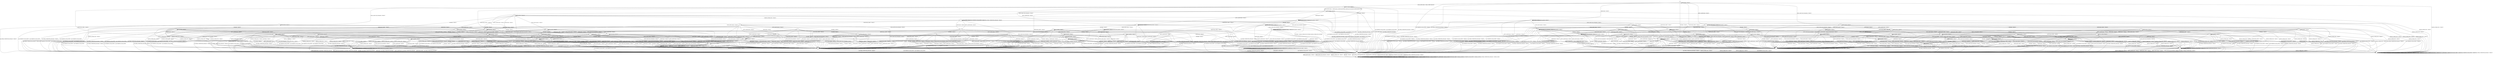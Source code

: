 digraph g {

	s0 [shape="circle" label="s0"];
	s1 [shape="circle" label="s1"];
	s2 [shape="circle" label="s2"];
	s3 [shape="circle" label="s3"];
	s4 [shape="circle" label="s4"];
	s5 [shape="circle" label="s5"];
	s6 [shape="circle" label="s6"];
	s7 [shape="circle" label="s7"];
	s8 [shape="circle" label="s8"];
	s9 [shape="circle" label="s9"];
	s10 [shape="circle" label="s10"];
	s11 [shape="circle" label="s11"];
	s12 [shape="circle" label="s12"];
	s13 [shape="circle" label="s13"];
	s14 [shape="circle" label="s14"];
	s15 [shape="circle" label="s15"];
	s16 [shape="circle" label="s16"];
	s17 [shape="circle" label="s17"];
	s18 [shape="circle" label="s18"];
	s19 [shape="circle" label="s19"];
	s20 [shape="circle" label="s20"];
	s21 [shape="circle" label="s21"];
	s22 [shape="circle" label="s22"];
	s23 [shape="circle" label="s23"];
	s24 [shape="circle" label="s24"];
	s25 [shape="circle" label="s25"];
	s26 [shape="circle" label="s26"];
	s27 [shape="circle" label="s27"];
	s28 [shape="circle" label="s28"];
	s29 [shape="circle" label="s29"];
	s30 [shape="circle" label="s30"];
	s31 [shape="circle" label="s31"];
	s32 [shape="circle" label="s32"];
	s33 [shape="circle" label="s33"];
	s34 [shape="circle" label="s34"];
	s35 [shape="circle" label="s35"];
	s36 [shape="circle" label="s36"];
	s37 [shape="circle" label="s37"];
	s38 [shape="circle" label="s38"];
	s39 [shape="circle" label="s39"];
	s40 [shape="circle" label="s40"];
	s41 [shape="circle" label="s41"];
	s42 [shape="circle" label="s42"];
	s43 [shape="circle" label="s43"];
	s44 [shape="circle" label="s44"];
	s45 [shape="circle" label="s45"];
	s46 [shape="circle" label="s46"];
	s47 [shape="circle" label="s47"];
	s48 [shape="circle" label="s48"];
	s49 [shape="circle" label="s49"];
	s50 [shape="circle" label="s50"];
	s51 [shape="circle" label="s51"];
	s52 [shape="circle" label="s52"];
	s53 [shape="circle" label="s53"];
	s54 [shape="circle" label="s54"];
	s55 [shape="circle" label="s55"];
	s56 [shape="circle" label="s56"];
	s57 [shape="circle" label="s57"];
	s58 [shape="circle" label="s58"];
	s59 [shape="circle" label="s59"];
	s60 [shape="circle" label="s60"];
	s61 [shape="circle" label="s61"];
	s62 [shape="circle" label="s62"];
	s63 [shape="circle" label="s63"];
	s64 [shape="circle" label="s64"];
	s65 [shape="circle" label="s65"];
	s66 [shape="circle" label="s66"];
	s67 [shape="circle" label="s67"];
	s68 [shape="circle" label="s68"];
	s69 [shape="circle" label="s69"];
	s70 [shape="circle" label="s70"];
	s71 [shape="circle" label="s71"];
	s72 [shape="circle" label="s72"];
	s73 [shape="circle" label="s73"];
	s74 [shape="circle" label="s74"];
	s0 -> s2 [label="ECDH_CLIENT_HELLO / HELLO_VERIFY_REQUEST"];
	s0 -> s23 [label="ECDH_CLIENT_KEY_EXCHANGE / TIMEOUT"];
	s0 -> s1 [label="CHANGE_CIPHER_SPEC / TIMEOUT"];
	s0 -> s14 [label="FINISHED / TIMEOUT"];
	s0 -> s0 [label="APPLICATION / TIMEOUT"];
	s0 -> s11 [label="CERTIFICATE / TIMEOUT"];
	s0 -> s17 [label="EMPTY_CERTIFICATE / TIMEOUT"];
	s0 -> s14 [label="CERTIFICATE_VERIFY / TIMEOUT"];
	s0 -> s5 [label="Alert(WARNING,CLOSE_NOTIFY) / TIMEOUT"];
	s0 -> s5 [label="Alert(FATAL,UNEXPECTED_MESSAGE) / TIMEOUT"];
	s1 -> s1 [label="ECDH_CLIENT_HELLO / TIMEOUT"];
	s1 -> s1 [label="ECDH_CLIENT_KEY_EXCHANGE / TIMEOUT"];
	s1 -> s1 [label="CHANGE_CIPHER_SPEC / TIMEOUT"];
	s1 -> s1 [label="FINISHED / TIMEOUT"];
	s1 -> s1 [label="APPLICATION / TIMEOUT"];
	s1 -> s1 [label="CERTIFICATE / TIMEOUT"];
	s1 -> s1 [label="EMPTY_CERTIFICATE / TIMEOUT"];
	s1 -> s1 [label="CERTIFICATE_VERIFY / TIMEOUT"];
	s1 -> s1 [label="Alert(WARNING,CLOSE_NOTIFY) / TIMEOUT"];
	s1 -> s1 [label="Alert(FATAL,UNEXPECTED_MESSAGE) / TIMEOUT"];
	s2 -> s3 [label="ECDH_CLIENT_HELLO / SERVER_HELLO,CERTIFICATE,ECDHE_SERVER_KEY_EXCHANGE,SERVER_HELLO_DONE"];
	s2 -> s18 [label="ECDH_CLIENT_KEY_EXCHANGE / TIMEOUT"];
	s2 -> s1 [label="CHANGE_CIPHER_SPEC / TIMEOUT"];
	s2 -> s4 [label="FINISHED / TIMEOUT"];
	s2 -> s2 [label="APPLICATION / TIMEOUT"];
	s2 -> s7 [label="CERTIFICATE / TIMEOUT"];
	s2 -> s15 [label="EMPTY_CERTIFICATE / TIMEOUT"];
	s2 -> s4 [label="CERTIFICATE_VERIFY / TIMEOUT"];
	s2 -> s5 [label="Alert(WARNING,CLOSE_NOTIFY) / Alert(WARNING,CLOSE_NOTIFY)"];
	s2 -> s5 [label="Alert(FATAL,UNEXPECTED_MESSAGE) / TIMEOUT"];
	s3 -> s5 [label="ECDH_CLIENT_HELLO / Alert(FATAL,UNEXPECTED_MESSAGE)"];
	s3 -> s19 [label="ECDH_CLIENT_KEY_EXCHANGE / TIMEOUT"];
	s3 -> s1 [label="CHANGE_CIPHER_SPEC / TIMEOUT"];
	s3 -> s4 [label="FINISHED / TIMEOUT"];
	s3 -> s3 [label="APPLICATION / TIMEOUT"];
	s3 -> s7 [label="CERTIFICATE / TIMEOUT"];
	s3 -> s15 [label="EMPTY_CERTIFICATE / TIMEOUT"];
	s3 -> s4 [label="CERTIFICATE_VERIFY / TIMEOUT"];
	s3 -> s5 [label="Alert(WARNING,CLOSE_NOTIFY) / Alert(WARNING,CLOSE_NOTIFY)"];
	s3 -> s5 [label="Alert(FATAL,UNEXPECTED_MESSAGE) / TIMEOUT"];
	s4 -> s4 [label="ECDH_CLIENT_HELLO / TIMEOUT"];
	s4 -> s4 [label="ECDH_CLIENT_KEY_EXCHANGE / TIMEOUT"];
	s4 -> s1 [label="CHANGE_CIPHER_SPEC / TIMEOUT"];
	s4 -> s4 [label="FINISHED / TIMEOUT"];
	s4 -> s4 [label="APPLICATION / TIMEOUT"];
	s4 -> s4 [label="CERTIFICATE / TIMEOUT"];
	s4 -> s4 [label="EMPTY_CERTIFICATE / TIMEOUT"];
	s4 -> s4 [label="CERTIFICATE_VERIFY / TIMEOUT"];
	s4 -> s5 [label="Alert(WARNING,CLOSE_NOTIFY) / Alert(WARNING,CLOSE_NOTIFY)"];
	s4 -> s5 [label="Alert(FATAL,UNEXPECTED_MESSAGE) / TIMEOUT"];
	s5 -> s6 [label="ECDH_CLIENT_HELLO / TIMEOUT"];
	s5 -> s6 [label="ECDH_CLIENT_KEY_EXCHANGE / TIMEOUT"];
	s5 -> s6 [label="CHANGE_CIPHER_SPEC / TIMEOUT"];
	s5 -> s6 [label="FINISHED / TIMEOUT"];
	s5 -> s6 [label="APPLICATION / TIMEOUT"];
	s5 -> s6 [label="CERTIFICATE / TIMEOUT"];
	s5 -> s6 [label="EMPTY_CERTIFICATE / TIMEOUT"];
	s5 -> s6 [label="CERTIFICATE_VERIFY / TIMEOUT"];
	s5 -> s6 [label="Alert(WARNING,CLOSE_NOTIFY) / TIMEOUT"];
	s5 -> s6 [label="Alert(FATAL,UNEXPECTED_MESSAGE) / TIMEOUT"];
	s6 -> s6 [label="ECDH_CLIENT_HELLO / SOCKET_CLOSED"];
	s6 -> s6 [label="ECDH_CLIENT_KEY_EXCHANGE / SOCKET_CLOSED"];
	s6 -> s6 [label="CHANGE_CIPHER_SPEC / SOCKET_CLOSED"];
	s6 -> s6 [label="FINISHED / SOCKET_CLOSED"];
	s6 -> s6 [label="APPLICATION / SOCKET_CLOSED"];
	s6 -> s6 [label="CERTIFICATE / SOCKET_CLOSED"];
	s6 -> s6 [label="EMPTY_CERTIFICATE / SOCKET_CLOSED"];
	s6 -> s6 [label="CERTIFICATE_VERIFY / SOCKET_CLOSED"];
	s6 -> s6 [label="Alert(WARNING,CLOSE_NOTIFY) / SOCKET_CLOSED"];
	s6 -> s6 [label="Alert(FATAL,UNEXPECTED_MESSAGE) / SOCKET_CLOSED"];
	s7 -> s7 [label="ECDH_CLIENT_HELLO / TIMEOUT"];
	s7 -> s8 [label="ECDH_CLIENT_KEY_EXCHANGE / TIMEOUT"];
	s7 -> s1 [label="CHANGE_CIPHER_SPEC / TIMEOUT"];
	s7 -> s73 [label="FINISHED / TIMEOUT"];
	s7 -> s7 [label="APPLICATION / TIMEOUT"];
	s7 -> s4 [label="CERTIFICATE / TIMEOUT"];
	s7 -> s4 [label="EMPTY_CERTIFICATE / TIMEOUT"];
	s7 -> s15 [label="CERTIFICATE_VERIFY / TIMEOUT"];
	s7 -> s5 [label="Alert(WARNING,CLOSE_NOTIFY) / Alert(WARNING,CLOSE_NOTIFY)"];
	s7 -> s5 [label="Alert(FATAL,UNEXPECTED_MESSAGE) / TIMEOUT"];
	s8 -> s8 [label="ECDH_CLIENT_HELLO / TIMEOUT"];
	s8 -> s4 [label="ECDH_CLIENT_KEY_EXCHANGE / TIMEOUT"];
	s8 -> s1 [label="CHANGE_CIPHER_SPEC / TIMEOUT"];
	s8 -> s8 [label="FINISHED / TIMEOUT"];
	s8 -> s8 [label="APPLICATION / TIMEOUT"];
	s8 -> s4 [label="CERTIFICATE / TIMEOUT"];
	s8 -> s4 [label="EMPTY_CERTIFICATE / TIMEOUT"];
	s8 -> s9 [label="CERTIFICATE_VERIFY / TIMEOUT"];
	s8 -> s5 [label="Alert(WARNING,CLOSE_NOTIFY) / Alert(WARNING,CLOSE_NOTIFY)"];
	s8 -> s5 [label="Alert(FATAL,UNEXPECTED_MESSAGE) / TIMEOUT"];
	s9 -> s27 [label="ECDH_CLIENT_HELLO / TIMEOUT"];
	s9 -> s4 [label="ECDH_CLIENT_KEY_EXCHANGE / TIMEOUT"];
	s9 -> s10 [label="CHANGE_CIPHER_SPEC / TIMEOUT"];
	s9 -> s30 [label="FINISHED / TIMEOUT"];
	s9 -> s9 [label="APPLICATION / TIMEOUT"];
	s9 -> s4 [label="CERTIFICATE / TIMEOUT"];
	s9 -> s4 [label="EMPTY_CERTIFICATE / TIMEOUT"];
	s9 -> s4 [label="CERTIFICATE_VERIFY / TIMEOUT"];
	s9 -> s5 [label="Alert(WARNING,CLOSE_NOTIFY) / Alert(WARNING,CLOSE_NOTIFY)"];
	s9 -> s5 [label="Alert(FATAL,UNEXPECTED_MESSAGE) / TIMEOUT"];
	s10 -> s5 [label="ECDH_CLIENT_HELLO / Alert(FATAL,UNEXPECTED_MESSAGE)"];
	s10 -> s5 [label="ECDH_CLIENT_KEY_EXCHANGE / Alert(FATAL,UNEXPECTED_MESSAGE)"];
	s10 -> s1 [label="CHANGE_CIPHER_SPEC / TIMEOUT"];
	s10 -> s5 [label="FINISHED / Alert(FATAL,UNEXPECTED_MESSAGE)"];
	s10 -> s10 [label="APPLICATION / TIMEOUT"];
	s10 -> s5 [label="CERTIFICATE / Alert(FATAL,UNEXPECTED_MESSAGE)"];
	s10 -> s5 [label="EMPTY_CERTIFICATE / Alert(FATAL,UNEXPECTED_MESSAGE)"];
	s10 -> s5 [label="CERTIFICATE_VERIFY / Alert(FATAL,UNEXPECTED_MESSAGE)"];
	s10 -> s10 [label="Alert(WARNING,CLOSE_NOTIFY) / TIMEOUT"];
	s10 -> s10 [label="Alert(FATAL,UNEXPECTED_MESSAGE) / TIMEOUT"];
	s11 -> s45 [label="ECDH_CLIENT_HELLO / TIMEOUT"];
	s11 -> s58 [label="ECDH_CLIENT_KEY_EXCHANGE / TIMEOUT"];
	s11 -> s1 [label="CHANGE_CIPHER_SPEC / TIMEOUT"];
	s11 -> s11 [label="FINISHED / TIMEOUT"];
	s11 -> s11 [label="APPLICATION / TIMEOUT"];
	s11 -> s14 [label="CERTIFICATE / TIMEOUT"];
	s11 -> s14 [label="EMPTY_CERTIFICATE / TIMEOUT"];
	s11 -> s12 [label="CERTIFICATE_VERIFY / TIMEOUT"];
	s11 -> s5 [label="Alert(WARNING,CLOSE_NOTIFY) / TIMEOUT"];
	s11 -> s5 [label="Alert(FATAL,UNEXPECTED_MESSAGE) / TIMEOUT"];
	s12 -> s53 [label="ECDH_CLIENT_HELLO / TIMEOUT"];
	s12 -> s36 [label="ECDH_CLIENT_KEY_EXCHANGE / TIMEOUT"];
	s12 -> s13 [label="CHANGE_CIPHER_SPEC / TIMEOUT"];
	s12 -> s49 [label="FINISHED / TIMEOUT"];
	s12 -> s12 [label="APPLICATION / TIMEOUT"];
	s12 -> s14 [label="CERTIFICATE / TIMEOUT"];
	s12 -> s14 [label="EMPTY_CERTIFICATE / TIMEOUT"];
	s12 -> s14 [label="CERTIFICATE_VERIFY / TIMEOUT"];
	s12 -> s5 [label="Alert(WARNING,CLOSE_NOTIFY) / TIMEOUT"];
	s12 -> s5 [label="Alert(FATAL,UNEXPECTED_MESSAGE) / TIMEOUT"];
	s13 -> s5 [label="ECDH_CLIENT_HELLO / TIMEOUT"];
	s13 -> s5 [label="ECDH_CLIENT_KEY_EXCHANGE / TIMEOUT"];
	s13 -> s1 [label="CHANGE_CIPHER_SPEC / TIMEOUT"];
	s13 -> s5 [label="FINISHED / TIMEOUT"];
	s13 -> s13 [label="APPLICATION / TIMEOUT"];
	s13 -> s5 [label="CERTIFICATE / TIMEOUT"];
	s13 -> s5 [label="EMPTY_CERTIFICATE / TIMEOUT"];
	s13 -> s5 [label="CERTIFICATE_VERIFY / TIMEOUT"];
	s13 -> s13 [label="Alert(WARNING,CLOSE_NOTIFY) / TIMEOUT"];
	s13 -> s13 [label="Alert(FATAL,UNEXPECTED_MESSAGE) / TIMEOUT"];
	s14 -> s14 [label="ECDH_CLIENT_HELLO / TIMEOUT"];
	s14 -> s14 [label="ECDH_CLIENT_KEY_EXCHANGE / TIMEOUT"];
	s14 -> s1 [label="CHANGE_CIPHER_SPEC / TIMEOUT"];
	s14 -> s14 [label="FINISHED / TIMEOUT"];
	s14 -> s14 [label="APPLICATION / TIMEOUT"];
	s14 -> s14 [label="CERTIFICATE / TIMEOUT"];
	s14 -> s14 [label="EMPTY_CERTIFICATE / TIMEOUT"];
	s14 -> s14 [label="CERTIFICATE_VERIFY / TIMEOUT"];
	s14 -> s5 [label="Alert(WARNING,CLOSE_NOTIFY) / TIMEOUT"];
	s14 -> s5 [label="Alert(FATAL,UNEXPECTED_MESSAGE) / TIMEOUT"];
	s15 -> s55 [label="ECDH_CLIENT_HELLO / TIMEOUT"];
	s15 -> s16 [label="ECDH_CLIENT_KEY_EXCHANGE / TIMEOUT"];
	s15 -> s10 [label="CHANGE_CIPHER_SPEC / TIMEOUT"];
	s15 -> s25 [label="FINISHED / TIMEOUT"];
	s15 -> s15 [label="APPLICATION / TIMEOUT"];
	s15 -> s4 [label="CERTIFICATE / TIMEOUT"];
	s15 -> s4 [label="EMPTY_CERTIFICATE / TIMEOUT"];
	s15 -> s15 [label="CERTIFICATE_VERIFY / TIMEOUT"];
	s15 -> s5 [label="Alert(WARNING,CLOSE_NOTIFY) / Alert(WARNING,CLOSE_NOTIFY)"];
	s15 -> s5 [label="Alert(FATAL,UNEXPECTED_MESSAGE) / TIMEOUT"];
	s16 -> s31 [label="ECDH_CLIENT_HELLO / TIMEOUT"];
	s16 -> s4 [label="ECDH_CLIENT_KEY_EXCHANGE / TIMEOUT"];
	s16 -> s10 [label="CHANGE_CIPHER_SPEC / TIMEOUT"];
	s16 -> s26 [label="FINISHED / TIMEOUT"];
	s16 -> s16 [label="APPLICATION / TIMEOUT"];
	s16 -> s4 [label="CERTIFICATE / TIMEOUT"];
	s16 -> s4 [label="EMPTY_CERTIFICATE / TIMEOUT"];
	s16 -> s9 [label="CERTIFICATE_VERIFY / TIMEOUT"];
	s16 -> s5 [label="Alert(WARNING,CLOSE_NOTIFY) / Alert(WARNING,CLOSE_NOTIFY)"];
	s16 -> s5 [label="Alert(FATAL,UNEXPECTED_MESSAGE) / TIMEOUT"];
	s17 -> s17 [label="ECDH_CLIENT_HELLO / TIMEOUT"];
	s17 -> s33 [label="ECDH_CLIENT_KEY_EXCHANGE / TIMEOUT"];
	s17 -> s13 [label="CHANGE_CIPHER_SPEC / TIMEOUT"];
	s17 -> s61 [label="FINISHED / TIMEOUT"];
	s17 -> s17 [label="APPLICATION / TIMEOUT"];
	s17 -> s14 [label="CERTIFICATE / TIMEOUT"];
	s17 -> s14 [label="EMPTY_CERTIFICATE / TIMEOUT"];
	s17 -> s12 [label="CERTIFICATE_VERIFY / TIMEOUT"];
	s17 -> s5 [label="Alert(WARNING,CLOSE_NOTIFY) / TIMEOUT"];
	s17 -> s5 [label="Alert(FATAL,UNEXPECTED_MESSAGE) / TIMEOUT"];
	s18 -> s24 [label="ECDH_CLIENT_HELLO / TIMEOUT"];
	s18 -> s4 [label="ECDH_CLIENT_KEY_EXCHANGE / TIMEOUT"];
	s18 -> s10 [label="CHANGE_CIPHER_SPEC / TIMEOUT"];
	s18 -> s52 [label="FINISHED / TIMEOUT"];
	s18 -> s18 [label="APPLICATION / TIMEOUT"];
	s18 -> s16 [label="CERTIFICATE / TIMEOUT"];
	s18 -> s16 [label="EMPTY_CERTIFICATE / TIMEOUT"];
	s18 -> s22 [label="CERTIFICATE_VERIFY / TIMEOUT"];
	s18 -> s5 [label="Alert(WARNING,CLOSE_NOTIFY) / Alert(WARNING,CLOSE_NOTIFY)"];
	s18 -> s5 [label="Alert(FATAL,UNEXPECTED_MESSAGE) / TIMEOUT"];
	s19 -> s24 [label="ECDH_CLIENT_HELLO / TIMEOUT"];
	s19 -> s4 [label="ECDH_CLIENT_KEY_EXCHANGE / TIMEOUT"];
	s19 -> s20 [label="CHANGE_CIPHER_SPEC / TIMEOUT"];
	s19 -> s52 [label="FINISHED / TIMEOUT"];
	s19 -> s19 [label="APPLICATION / TIMEOUT"];
	s19 -> s16 [label="CERTIFICATE / TIMEOUT"];
	s19 -> s16 [label="EMPTY_CERTIFICATE / TIMEOUT"];
	s19 -> s22 [label="CERTIFICATE_VERIFY / TIMEOUT"];
	s19 -> s5 [label="Alert(WARNING,CLOSE_NOTIFY) / Alert(WARNING,CLOSE_NOTIFY)"];
	s19 -> s5 [label="Alert(FATAL,UNEXPECTED_MESSAGE) / TIMEOUT"];
	s20 -> s24 [label="ECDH_CLIENT_HELLO / TIMEOUT"];
	s20 -> s4 [label="ECDH_CLIENT_KEY_EXCHANGE / TIMEOUT"];
	s20 -> s1 [label="CHANGE_CIPHER_SPEC / TIMEOUT"];
	s20 -> s21 [label="FINISHED / CHANGE_CIPHER_SPEC,FINISHED,CHANGE_CIPHER_SPEC,FINISHED"];
	s20 -> s20 [label="APPLICATION / TIMEOUT"];
	s20 -> s51 [label="CERTIFICATE / TIMEOUT"];
	s20 -> s51 [label="EMPTY_CERTIFICATE / TIMEOUT"];
	s20 -> s37 [label="CERTIFICATE_VERIFY / TIMEOUT"];
	s20 -> s20 [label="Alert(WARNING,CLOSE_NOTIFY) / TIMEOUT"];
	s20 -> s20 [label="Alert(FATAL,UNEXPECTED_MESSAGE) / TIMEOUT"];
	s21 -> s21 [label="ECDH_CLIENT_HELLO / TIMEOUT"];
	s21 -> s21 [label="ECDH_CLIENT_KEY_EXCHANGE / TIMEOUT"];
	s21 -> s1 [label="CHANGE_CIPHER_SPEC / TIMEOUT"];
	s21 -> s21 [label="FINISHED / TIMEOUT"];
	s21 -> s5 [label="APPLICATION / APPLICATION"];
	s21 -> s21 [label="CERTIFICATE / TIMEOUT"];
	s21 -> s21 [label="EMPTY_CERTIFICATE / TIMEOUT"];
	s21 -> s21 [label="CERTIFICATE_VERIFY / TIMEOUT"];
	s21 -> s5 [label="Alert(WARNING,CLOSE_NOTIFY) / TIMEOUT"];
	s21 -> s5 [label="Alert(FATAL,UNEXPECTED_MESSAGE) / TIMEOUT"];
	s22 -> s72 [label="ECDH_CLIENT_HELLO / TIMEOUT"];
	s22 -> s4 [label="ECDH_CLIENT_KEY_EXCHANGE / TIMEOUT"];
	s22 -> s10 [label="CHANGE_CIPHER_SPEC / TIMEOUT"];
	s22 -> s39 [label="FINISHED / TIMEOUT"];
	s22 -> s22 [label="APPLICATION / TIMEOUT"];
	s22 -> s9 [label="CERTIFICATE / TIMEOUT"];
	s22 -> s9 [label="EMPTY_CERTIFICATE / TIMEOUT"];
	s22 -> s4 [label="CERTIFICATE_VERIFY / TIMEOUT"];
	s22 -> s5 [label="Alert(WARNING,CLOSE_NOTIFY) / Alert(WARNING,CLOSE_NOTIFY)"];
	s22 -> s5 [label="Alert(FATAL,UNEXPECTED_MESSAGE) / TIMEOUT"];
	s23 -> s35 [label="ECDH_CLIENT_HELLO / TIMEOUT"];
	s23 -> s14 [label="ECDH_CLIENT_KEY_EXCHANGE / TIMEOUT"];
	s23 -> s13 [label="CHANGE_CIPHER_SPEC / TIMEOUT"];
	s23 -> s62 [label="FINISHED / TIMEOUT"];
	s23 -> s23 [label="APPLICATION / TIMEOUT"];
	s23 -> s33 [label="CERTIFICATE / TIMEOUT"];
	s23 -> s33 [label="EMPTY_CERTIFICATE / TIMEOUT"];
	s23 -> s28 [label="CERTIFICATE_VERIFY / TIMEOUT"];
	s23 -> s5 [label="Alert(WARNING,CLOSE_NOTIFY) / TIMEOUT"];
	s23 -> s5 [label="Alert(FATAL,UNEXPECTED_MESSAGE) / TIMEOUT"];
	s24 -> s4 [label="ECDH_CLIENT_HELLO / TIMEOUT"];
	s24 -> s4 [label="ECDH_CLIENT_KEY_EXCHANGE / TIMEOUT"];
	s24 -> s10 [label="CHANGE_CIPHER_SPEC / TIMEOUT"];
	s24 -> s50 [label="FINISHED / TIMEOUT"];
	s24 -> s24 [label="APPLICATION / TIMEOUT"];
	s24 -> s31 [label="CERTIFICATE / TIMEOUT"];
	s24 -> s31 [label="EMPTY_CERTIFICATE / TIMEOUT"];
	s24 -> s72 [label="CERTIFICATE_VERIFY / TIMEOUT"];
	s24 -> s5 [label="Alert(WARNING,CLOSE_NOTIFY) / Alert(WARNING,CLOSE_NOTIFY)"];
	s24 -> s5 [label="Alert(FATAL,UNEXPECTED_MESSAGE) / TIMEOUT"];
	s25 -> s66 [label="ECDH_CLIENT_HELLO / TIMEOUT"];
	s25 -> s26 [label="ECDH_CLIENT_KEY_EXCHANGE / TIMEOUT"];
	s25 -> s10 [label="CHANGE_CIPHER_SPEC / TIMEOUT"];
	s25 -> s4 [label="FINISHED / TIMEOUT"];
	s25 -> s25 [label="APPLICATION / TIMEOUT"];
	s25 -> s4 [label="CERTIFICATE / TIMEOUT"];
	s25 -> s4 [label="EMPTY_CERTIFICATE / TIMEOUT"];
	s25 -> s60 [label="CERTIFICATE_VERIFY / TIMEOUT"];
	s25 -> s5 [label="Alert(WARNING,CLOSE_NOTIFY) / Alert(WARNING,CLOSE_NOTIFY)"];
	s25 -> s5 [label="Alert(FATAL,UNEXPECTED_MESSAGE) / TIMEOUT"];
	s26 -> s42 [label="ECDH_CLIENT_HELLO / TIMEOUT"];
	s26 -> s4 [label="ECDH_CLIENT_KEY_EXCHANGE / TIMEOUT"];
	s26 -> s10 [label="CHANGE_CIPHER_SPEC / TIMEOUT"];
	s26 -> s4 [label="FINISHED / TIMEOUT"];
	s26 -> s26 [label="APPLICATION / TIMEOUT"];
	s26 -> s4 [label="CERTIFICATE / TIMEOUT"];
	s26 -> s4 [label="EMPTY_CERTIFICATE / TIMEOUT"];
	s26 -> s30 [label="CERTIFICATE_VERIFY / TIMEOUT"];
	s26 -> s5 [label="Alert(WARNING,CLOSE_NOTIFY) / Alert(WARNING,CLOSE_NOTIFY)"];
	s26 -> s5 [label="Alert(FATAL,UNEXPECTED_MESSAGE) / TIMEOUT"];
	s27 -> s4 [label="ECDH_CLIENT_HELLO / TIMEOUT"];
	s27 -> s4 [label="ECDH_CLIENT_KEY_EXCHANGE / TIMEOUT"];
	s27 -> s10 [label="CHANGE_CIPHER_SPEC / TIMEOUT"];
	s27 -> s32 [label="FINISHED / TIMEOUT"];
	s27 -> s27 [label="APPLICATION / TIMEOUT"];
	s27 -> s4 [label="CERTIFICATE / TIMEOUT"];
	s27 -> s4 [label="EMPTY_CERTIFICATE / TIMEOUT"];
	s27 -> s4 [label="CERTIFICATE_VERIFY / TIMEOUT"];
	s27 -> s5 [label="Alert(WARNING,CLOSE_NOTIFY) / Alert(WARNING,CLOSE_NOTIFY)"];
	s27 -> s5 [label="Alert(FATAL,UNEXPECTED_MESSAGE) / TIMEOUT"];
	s28 -> s63 [label="ECDH_CLIENT_HELLO / TIMEOUT"];
	s28 -> s14 [label="ECDH_CLIENT_KEY_EXCHANGE / TIMEOUT"];
	s28 -> s13 [label="CHANGE_CIPHER_SPEC / TIMEOUT"];
	s28 -> s29 [label="FINISHED / TIMEOUT"];
	s28 -> s28 [label="APPLICATION / TIMEOUT"];
	s28 -> s36 [label="CERTIFICATE / TIMEOUT"];
	s28 -> s36 [label="EMPTY_CERTIFICATE / TIMEOUT"];
	s28 -> s14 [label="CERTIFICATE_VERIFY / TIMEOUT"];
	s28 -> s5 [label="Alert(WARNING,CLOSE_NOTIFY) / TIMEOUT"];
	s28 -> s5 [label="Alert(FATAL,UNEXPECTED_MESSAGE) / TIMEOUT"];
	s29 -> s69 [label="ECDH_CLIENT_HELLO / TIMEOUT"];
	s29 -> s14 [label="ECDH_CLIENT_KEY_EXCHANGE / TIMEOUT"];
	s29 -> s13 [label="CHANGE_CIPHER_SPEC / TIMEOUT"];
	s29 -> s14 [label="FINISHED / TIMEOUT"];
	s29 -> s29 [label="APPLICATION / TIMEOUT"];
	s29 -> s34 [label="CERTIFICATE / TIMEOUT"];
	s29 -> s34 [label="EMPTY_CERTIFICATE / TIMEOUT"];
	s29 -> s14 [label="CERTIFICATE_VERIFY / TIMEOUT"];
	s29 -> s5 [label="Alert(WARNING,CLOSE_NOTIFY) / TIMEOUT"];
	s29 -> s5 [label="Alert(FATAL,UNEXPECTED_MESSAGE) / TIMEOUT"];
	s30 -> s32 [label="ECDH_CLIENT_HELLO / TIMEOUT"];
	s30 -> s4 [label="ECDH_CLIENT_KEY_EXCHANGE / TIMEOUT"];
	s30 -> s10 [label="CHANGE_CIPHER_SPEC / TIMEOUT"];
	s30 -> s4 [label="FINISHED / TIMEOUT"];
	s30 -> s30 [label="APPLICATION / TIMEOUT"];
	s30 -> s4 [label="CERTIFICATE / TIMEOUT"];
	s30 -> s4 [label="EMPTY_CERTIFICATE / TIMEOUT"];
	s30 -> s4 [label="CERTIFICATE_VERIFY / TIMEOUT"];
	s30 -> s5 [label="Alert(WARNING,CLOSE_NOTIFY) / Alert(WARNING,CLOSE_NOTIFY)"];
	s30 -> s5 [label="Alert(FATAL,UNEXPECTED_MESSAGE) / TIMEOUT"];
	s31 -> s4 [label="ECDH_CLIENT_HELLO / TIMEOUT"];
	s31 -> s4 [label="ECDH_CLIENT_KEY_EXCHANGE / TIMEOUT"];
	s31 -> s10 [label="CHANGE_CIPHER_SPEC / TIMEOUT"];
	s31 -> s42 [label="FINISHED / TIMEOUT"];
	s31 -> s31 [label="APPLICATION / TIMEOUT"];
	s31 -> s4 [label="CERTIFICATE / TIMEOUT"];
	s31 -> s4 [label="EMPTY_CERTIFICATE / TIMEOUT"];
	s31 -> s27 [label="CERTIFICATE_VERIFY / TIMEOUT"];
	s31 -> s5 [label="Alert(WARNING,CLOSE_NOTIFY) / Alert(WARNING,CLOSE_NOTIFY)"];
	s31 -> s5 [label="Alert(FATAL,UNEXPECTED_MESSAGE) / TIMEOUT"];
	s32 -> s4 [label="ECDH_CLIENT_HELLO / TIMEOUT"];
	s32 -> s4 [label="ECDH_CLIENT_KEY_EXCHANGE / TIMEOUT"];
	s32 -> s10 [label="CHANGE_CIPHER_SPEC / TIMEOUT"];
	s32 -> s4 [label="FINISHED / TIMEOUT"];
	s32 -> s32 [label="APPLICATION / TIMEOUT"];
	s32 -> s4 [label="CERTIFICATE / TIMEOUT"];
	s32 -> s4 [label="EMPTY_CERTIFICATE / TIMEOUT"];
	s32 -> s4 [label="CERTIFICATE_VERIFY / TIMEOUT"];
	s32 -> s5 [label="Alert(WARNING,CLOSE_NOTIFY) / Alert(WARNING,CLOSE_NOTIFY)"];
	s32 -> s5 [label="Alert(FATAL,UNEXPECTED_MESSAGE) / TIMEOUT"];
	s33 -> s40 [label="ECDH_CLIENT_HELLO / TIMEOUT"];
	s33 -> s14 [label="ECDH_CLIENT_KEY_EXCHANGE / TIMEOUT"];
	s33 -> s13 [label="CHANGE_CIPHER_SPEC / TIMEOUT"];
	s33 -> s46 [label="FINISHED / TIMEOUT"];
	s33 -> s33 [label="APPLICATION / TIMEOUT"];
	s33 -> s14 [label="CERTIFICATE / TIMEOUT"];
	s33 -> s14 [label="EMPTY_CERTIFICATE / TIMEOUT"];
	s33 -> s36 [label="CERTIFICATE_VERIFY / TIMEOUT"];
	s33 -> s5 [label="Alert(WARNING,CLOSE_NOTIFY) / TIMEOUT"];
	s33 -> s5 [label="Alert(FATAL,UNEXPECTED_MESSAGE) / TIMEOUT"];
	s34 -> s56 [label="ECDH_CLIENT_HELLO / TIMEOUT"];
	s34 -> s14 [label="ECDH_CLIENT_KEY_EXCHANGE / TIMEOUT"];
	s34 -> s13 [label="CHANGE_CIPHER_SPEC / TIMEOUT"];
	s34 -> s14 [label="FINISHED / TIMEOUT"];
	s34 -> s34 [label="APPLICATION / TIMEOUT"];
	s34 -> s14 [label="CERTIFICATE / TIMEOUT"];
	s34 -> s14 [label="EMPTY_CERTIFICATE / TIMEOUT"];
	s34 -> s14 [label="CERTIFICATE_VERIFY / TIMEOUT"];
	s34 -> s5 [label="Alert(WARNING,CLOSE_NOTIFY) / TIMEOUT"];
	s34 -> s5 [label="Alert(FATAL,UNEXPECTED_MESSAGE) / TIMEOUT"];
	s35 -> s14 [label="ECDH_CLIENT_HELLO / TIMEOUT"];
	s35 -> s14 [label="ECDH_CLIENT_KEY_EXCHANGE / TIMEOUT"];
	s35 -> s13 [label="CHANGE_CIPHER_SPEC / TIMEOUT"];
	s35 -> s57 [label="FINISHED / TIMEOUT"];
	s35 -> s35 [label="APPLICATION / TIMEOUT"];
	s35 -> s40 [label="CERTIFICATE / TIMEOUT"];
	s35 -> s40 [label="EMPTY_CERTIFICATE / TIMEOUT"];
	s35 -> s63 [label="CERTIFICATE_VERIFY / TIMEOUT"];
	s35 -> s5 [label="Alert(WARNING,CLOSE_NOTIFY) / TIMEOUT"];
	s35 -> s5 [label="Alert(FATAL,UNEXPECTED_MESSAGE) / TIMEOUT"];
	s36 -> s48 [label="ECDH_CLIENT_HELLO / TIMEOUT"];
	s36 -> s14 [label="ECDH_CLIENT_KEY_EXCHANGE / TIMEOUT"];
	s36 -> s13 [label="CHANGE_CIPHER_SPEC / TIMEOUT"];
	s36 -> s34 [label="FINISHED / TIMEOUT"];
	s36 -> s36 [label="APPLICATION / TIMEOUT"];
	s36 -> s14 [label="CERTIFICATE / TIMEOUT"];
	s36 -> s14 [label="EMPTY_CERTIFICATE / TIMEOUT"];
	s36 -> s14 [label="CERTIFICATE_VERIFY / TIMEOUT"];
	s36 -> s5 [label="Alert(WARNING,CLOSE_NOTIFY) / TIMEOUT"];
	s36 -> s5 [label="Alert(FATAL,UNEXPECTED_MESSAGE) / TIMEOUT"];
	s37 -> s67 [label="ECDH_CLIENT_HELLO / TIMEOUT"];
	s37 -> s4 [label="ECDH_CLIENT_KEY_EXCHANGE / TIMEOUT"];
	s37 -> s10 [label="CHANGE_CIPHER_SPEC / TIMEOUT"];
	s37 -> s38 [label="FINISHED / TIMEOUT"];
	s37 -> s4 [label="APPLICATION / TIMEOUT"];
	s37 -> s44 [label="CERTIFICATE / TIMEOUT"];
	s37 -> s44 [label="EMPTY_CERTIFICATE / TIMEOUT"];
	s37 -> s4 [label="CERTIFICATE_VERIFY / TIMEOUT"];
	s37 -> s5 [label="Alert(WARNING,CLOSE_NOTIFY) / Alert(WARNING,CLOSE_NOTIFY)"];
	s37 -> s5 [label="Alert(FATAL,UNEXPECTED_MESSAGE) / TIMEOUT"];
	s38 -> s38 [label="ECDH_CLIENT_HELLO / TIMEOUT"];
	s38 -> s4 [label="ECDH_CLIENT_KEY_EXCHANGE / TIMEOUT"];
	s38 -> s10 [label="CHANGE_CIPHER_SPEC / TIMEOUT"];
	s38 -> s4 [label="FINISHED / TIMEOUT"];
	s38 -> s4 [label="APPLICATION / TIMEOUT"];
	s38 -> s47 [label="CERTIFICATE / TIMEOUT"];
	s38 -> s47 [label="EMPTY_CERTIFICATE / TIMEOUT"];
	s38 -> s4 [label="CERTIFICATE_VERIFY / TIMEOUT"];
	s38 -> s5 [label="Alert(WARNING,CLOSE_NOTIFY) / Alert(WARNING,CLOSE_NOTIFY)"];
	s38 -> s5 [label="Alert(FATAL,UNEXPECTED_MESSAGE) / TIMEOUT"];
	s39 -> s41 [label="ECDH_CLIENT_HELLO / TIMEOUT"];
	s39 -> s4 [label="ECDH_CLIENT_KEY_EXCHANGE / TIMEOUT"];
	s39 -> s10 [label="CHANGE_CIPHER_SPEC / TIMEOUT"];
	s39 -> s4 [label="FINISHED / TIMEOUT"];
	s39 -> s39 [label="APPLICATION / TIMEOUT"];
	s39 -> s30 [label="CERTIFICATE / TIMEOUT"];
	s39 -> s30 [label="EMPTY_CERTIFICATE / TIMEOUT"];
	s39 -> s4 [label="CERTIFICATE_VERIFY / TIMEOUT"];
	s39 -> s5 [label="Alert(WARNING,CLOSE_NOTIFY) / Alert(WARNING,CLOSE_NOTIFY)"];
	s39 -> s5 [label="Alert(FATAL,UNEXPECTED_MESSAGE) / TIMEOUT"];
	s40 -> s14 [label="ECDH_CLIENT_HELLO / TIMEOUT"];
	s40 -> s14 [label="ECDH_CLIENT_KEY_EXCHANGE / TIMEOUT"];
	s40 -> s13 [label="CHANGE_CIPHER_SPEC / TIMEOUT"];
	s40 -> s43 [label="FINISHED / TIMEOUT"];
	s40 -> s40 [label="APPLICATION / TIMEOUT"];
	s40 -> s14 [label="CERTIFICATE / TIMEOUT"];
	s40 -> s14 [label="EMPTY_CERTIFICATE / TIMEOUT"];
	s40 -> s48 [label="CERTIFICATE_VERIFY / TIMEOUT"];
	s40 -> s5 [label="Alert(WARNING,CLOSE_NOTIFY) / TIMEOUT"];
	s40 -> s5 [label="Alert(FATAL,UNEXPECTED_MESSAGE) / TIMEOUT"];
	s41 -> s4 [label="ECDH_CLIENT_HELLO / TIMEOUT"];
	s41 -> s4 [label="ECDH_CLIENT_KEY_EXCHANGE / TIMEOUT"];
	s41 -> s10 [label="CHANGE_CIPHER_SPEC / TIMEOUT"];
	s41 -> s4 [label="FINISHED / TIMEOUT"];
	s41 -> s41 [label="APPLICATION / TIMEOUT"];
	s41 -> s32 [label="CERTIFICATE / TIMEOUT"];
	s41 -> s32 [label="EMPTY_CERTIFICATE / TIMEOUT"];
	s41 -> s4 [label="CERTIFICATE_VERIFY / TIMEOUT"];
	s41 -> s5 [label="Alert(WARNING,CLOSE_NOTIFY) / Alert(WARNING,CLOSE_NOTIFY)"];
	s41 -> s5 [label="Alert(FATAL,UNEXPECTED_MESSAGE) / TIMEOUT"];
	s42 -> s4 [label="ECDH_CLIENT_HELLO / TIMEOUT"];
	s42 -> s4 [label="ECDH_CLIENT_KEY_EXCHANGE / TIMEOUT"];
	s42 -> s10 [label="CHANGE_CIPHER_SPEC / TIMEOUT"];
	s42 -> s4 [label="FINISHED / TIMEOUT"];
	s42 -> s42 [label="APPLICATION / TIMEOUT"];
	s42 -> s4 [label="CERTIFICATE / TIMEOUT"];
	s42 -> s4 [label="EMPTY_CERTIFICATE / TIMEOUT"];
	s42 -> s32 [label="CERTIFICATE_VERIFY / TIMEOUT"];
	s42 -> s5 [label="Alert(WARNING,CLOSE_NOTIFY) / Alert(WARNING,CLOSE_NOTIFY)"];
	s42 -> s5 [label="Alert(FATAL,UNEXPECTED_MESSAGE) / TIMEOUT"];
	s43 -> s14 [label="ECDH_CLIENT_HELLO / TIMEOUT"];
	s43 -> s14 [label="ECDH_CLIENT_KEY_EXCHANGE / TIMEOUT"];
	s43 -> s13 [label="CHANGE_CIPHER_SPEC / TIMEOUT"];
	s43 -> s14 [label="FINISHED / TIMEOUT"];
	s43 -> s43 [label="APPLICATION / TIMEOUT"];
	s43 -> s14 [label="CERTIFICATE / TIMEOUT"];
	s43 -> s14 [label="EMPTY_CERTIFICATE / TIMEOUT"];
	s43 -> s56 [label="CERTIFICATE_VERIFY / TIMEOUT"];
	s43 -> s5 [label="Alert(WARNING,CLOSE_NOTIFY) / TIMEOUT"];
	s43 -> s5 [label="Alert(FATAL,UNEXPECTED_MESSAGE) / TIMEOUT"];
	s44 -> s27 [label="ECDH_CLIENT_HELLO / TIMEOUT"];
	s44 -> s4 [label="ECDH_CLIENT_KEY_EXCHANGE / TIMEOUT"];
	s44 -> s10 [label="CHANGE_CIPHER_SPEC / TIMEOUT"];
	s44 -> s47 [label="FINISHED / TIMEOUT"];
	s44 -> s4 [label="APPLICATION / TIMEOUT"];
	s44 -> s4 [label="CERTIFICATE / TIMEOUT"];
	s44 -> s4 [label="EMPTY_CERTIFICATE / TIMEOUT"];
	s44 -> s4 [label="CERTIFICATE_VERIFY / TIMEOUT"];
	s44 -> s5 [label="Alert(WARNING,CLOSE_NOTIFY) / Alert(WARNING,CLOSE_NOTIFY)"];
	s44 -> s5 [label="Alert(FATAL,UNEXPECTED_MESSAGE) / TIMEOUT"];
	s45 -> s14 [label="ECDH_CLIENT_HELLO / TIMEOUT"];
	s45 -> s45 [label="ECDH_CLIENT_KEY_EXCHANGE / TIMEOUT"];
	s45 -> s1 [label="CHANGE_CIPHER_SPEC / TIMEOUT"];
	s45 -> s64 [label="FINISHED / TIMEOUT"];
	s45 -> s45 [label="APPLICATION / TIMEOUT"];
	s45 -> s14 [label="CERTIFICATE / TIMEOUT"];
	s45 -> s14 [label="EMPTY_CERTIFICATE / TIMEOUT"];
	s45 -> s53 [label="CERTIFICATE_VERIFY / TIMEOUT"];
	s45 -> s5 [label="Alert(WARNING,CLOSE_NOTIFY) / TIMEOUT"];
	s45 -> s5 [label="Alert(FATAL,UNEXPECTED_MESSAGE) / TIMEOUT"];
	s46 -> s43 [label="ECDH_CLIENT_HELLO / TIMEOUT"];
	s46 -> s14 [label="ECDH_CLIENT_KEY_EXCHANGE / TIMEOUT"];
	s46 -> s13 [label="CHANGE_CIPHER_SPEC / TIMEOUT"];
	s46 -> s14 [label="FINISHED / TIMEOUT"];
	s46 -> s46 [label="APPLICATION / TIMEOUT"];
	s46 -> s14 [label="CERTIFICATE / TIMEOUT"];
	s46 -> s14 [label="EMPTY_CERTIFICATE / TIMEOUT"];
	s46 -> s34 [label="CERTIFICATE_VERIFY / TIMEOUT"];
	s46 -> s5 [label="Alert(WARNING,CLOSE_NOTIFY) / TIMEOUT"];
	s46 -> s5 [label="Alert(FATAL,UNEXPECTED_MESSAGE) / TIMEOUT"];
	s47 -> s32 [label="ECDH_CLIENT_HELLO / TIMEOUT"];
	s47 -> s4 [label="ECDH_CLIENT_KEY_EXCHANGE / TIMEOUT"];
	s47 -> s10 [label="CHANGE_CIPHER_SPEC / TIMEOUT"];
	s47 -> s4 [label="FINISHED / TIMEOUT"];
	s47 -> s4 [label="APPLICATION / TIMEOUT"];
	s47 -> s4 [label="CERTIFICATE / TIMEOUT"];
	s47 -> s4 [label="EMPTY_CERTIFICATE / TIMEOUT"];
	s47 -> s4 [label="CERTIFICATE_VERIFY / TIMEOUT"];
	s47 -> s5 [label="Alert(WARNING,CLOSE_NOTIFY) / Alert(WARNING,CLOSE_NOTIFY)"];
	s47 -> s5 [label="Alert(FATAL,UNEXPECTED_MESSAGE) / TIMEOUT"];
	s48 -> s14 [label="ECDH_CLIENT_HELLO / TIMEOUT"];
	s48 -> s14 [label="ECDH_CLIENT_KEY_EXCHANGE / TIMEOUT"];
	s48 -> s13 [label="CHANGE_CIPHER_SPEC / TIMEOUT"];
	s48 -> s56 [label="FINISHED / TIMEOUT"];
	s48 -> s48 [label="APPLICATION / TIMEOUT"];
	s48 -> s14 [label="CERTIFICATE / TIMEOUT"];
	s48 -> s14 [label="EMPTY_CERTIFICATE / TIMEOUT"];
	s48 -> s14 [label="CERTIFICATE_VERIFY / TIMEOUT"];
	s48 -> s5 [label="Alert(WARNING,CLOSE_NOTIFY) / TIMEOUT"];
	s48 -> s5 [label="Alert(FATAL,UNEXPECTED_MESSAGE) / TIMEOUT"];
	s49 -> s70 [label="ECDH_CLIENT_HELLO / TIMEOUT"];
	s49 -> s34 [label="ECDH_CLIENT_KEY_EXCHANGE / TIMEOUT"];
	s49 -> s13 [label="CHANGE_CIPHER_SPEC / TIMEOUT"];
	s49 -> s14 [label="FINISHED / TIMEOUT"];
	s49 -> s49 [label="APPLICATION / TIMEOUT"];
	s49 -> s14 [label="CERTIFICATE / TIMEOUT"];
	s49 -> s14 [label="EMPTY_CERTIFICATE / TIMEOUT"];
	s49 -> s14 [label="CERTIFICATE_VERIFY / TIMEOUT"];
	s49 -> s5 [label="Alert(WARNING,CLOSE_NOTIFY) / TIMEOUT"];
	s49 -> s5 [label="Alert(FATAL,UNEXPECTED_MESSAGE) / TIMEOUT"];
	s50 -> s4 [label="ECDH_CLIENT_HELLO / TIMEOUT"];
	s50 -> s4 [label="ECDH_CLIENT_KEY_EXCHANGE / TIMEOUT"];
	s50 -> s10 [label="CHANGE_CIPHER_SPEC / TIMEOUT"];
	s50 -> s4 [label="FINISHED / TIMEOUT"];
	s50 -> s50 [label="APPLICATION / TIMEOUT"];
	s50 -> s42 [label="CERTIFICATE / TIMEOUT"];
	s50 -> s42 [label="EMPTY_CERTIFICATE / TIMEOUT"];
	s50 -> s41 [label="CERTIFICATE_VERIFY / TIMEOUT"];
	s50 -> s5 [label="Alert(WARNING,CLOSE_NOTIFY) / Alert(WARNING,CLOSE_NOTIFY)"];
	s50 -> s5 [label="Alert(FATAL,UNEXPECTED_MESSAGE) / TIMEOUT"];
	s51 -> s65 [label="ECDH_CLIENT_HELLO / TIMEOUT"];
	s51 -> s4 [label="ECDH_CLIENT_KEY_EXCHANGE / TIMEOUT"];
	s51 -> s10 [label="CHANGE_CIPHER_SPEC / TIMEOUT"];
	s51 -> s54 [label="FINISHED / TIMEOUT"];
	s51 -> s4 [label="APPLICATION / TIMEOUT"];
	s51 -> s4 [label="CERTIFICATE / TIMEOUT"];
	s51 -> s4 [label="EMPTY_CERTIFICATE / TIMEOUT"];
	s51 -> s44 [label="CERTIFICATE_VERIFY / TIMEOUT"];
	s51 -> s5 [label="Alert(WARNING,CLOSE_NOTIFY) / Alert(WARNING,CLOSE_NOTIFY)"];
	s51 -> s5 [label="Alert(FATAL,UNEXPECTED_MESSAGE) / TIMEOUT"];
	s52 -> s50 [label="ECDH_CLIENT_HELLO / TIMEOUT"];
	s52 -> s4 [label="ECDH_CLIENT_KEY_EXCHANGE / TIMEOUT"];
	s52 -> s10 [label="CHANGE_CIPHER_SPEC / TIMEOUT"];
	s52 -> s4 [label="FINISHED / TIMEOUT"];
	s52 -> s52 [label="APPLICATION / TIMEOUT"];
	s52 -> s26 [label="CERTIFICATE / TIMEOUT"];
	s52 -> s26 [label="EMPTY_CERTIFICATE / TIMEOUT"];
	s52 -> s39 [label="CERTIFICATE_VERIFY / TIMEOUT"];
	s52 -> s5 [label="Alert(WARNING,CLOSE_NOTIFY) / Alert(WARNING,CLOSE_NOTIFY)"];
	s52 -> s5 [label="Alert(FATAL,UNEXPECTED_MESSAGE) / TIMEOUT"];
	s53 -> s14 [label="ECDH_CLIENT_HELLO / TIMEOUT"];
	s53 -> s48 [label="ECDH_CLIENT_KEY_EXCHANGE / TIMEOUT"];
	s53 -> s13 [label="CHANGE_CIPHER_SPEC / TIMEOUT"];
	s53 -> s70 [label="FINISHED / TIMEOUT"];
	s53 -> s53 [label="APPLICATION / TIMEOUT"];
	s53 -> s14 [label="CERTIFICATE / TIMEOUT"];
	s53 -> s14 [label="EMPTY_CERTIFICATE / TIMEOUT"];
	s53 -> s14 [label="CERTIFICATE_VERIFY / TIMEOUT"];
	s53 -> s5 [label="Alert(WARNING,CLOSE_NOTIFY) / TIMEOUT"];
	s53 -> s5 [label="Alert(FATAL,UNEXPECTED_MESSAGE) / TIMEOUT"];
	s54 -> s68 [label="ECDH_CLIENT_HELLO / TIMEOUT"];
	s54 -> s4 [label="ECDH_CLIENT_KEY_EXCHANGE / TIMEOUT"];
	s54 -> s10 [label="CHANGE_CIPHER_SPEC / TIMEOUT"];
	s54 -> s4 [label="FINISHED / TIMEOUT"];
	s54 -> s4 [label="APPLICATION / TIMEOUT"];
	s54 -> s4 [label="CERTIFICATE / TIMEOUT"];
	s54 -> s4 [label="EMPTY_CERTIFICATE / TIMEOUT"];
	s54 -> s47 [label="CERTIFICATE_VERIFY / TIMEOUT"];
	s54 -> s5 [label="Alert(WARNING,CLOSE_NOTIFY) / Alert(WARNING,CLOSE_NOTIFY)"];
	s54 -> s5 [label="Alert(FATAL,UNEXPECTED_MESSAGE) / TIMEOUT"];
	s55 -> s4 [label="ECDH_CLIENT_HELLO / TIMEOUT"];
	s55 -> s31 [label="ECDH_CLIENT_KEY_EXCHANGE / TIMEOUT"];
	s55 -> s10 [label="CHANGE_CIPHER_SPEC / TIMEOUT"];
	s55 -> s66 [label="FINISHED / TIMEOUT"];
	s55 -> s55 [label="APPLICATION / TIMEOUT"];
	s55 -> s4 [label="CERTIFICATE / TIMEOUT"];
	s55 -> s4 [label="EMPTY_CERTIFICATE / TIMEOUT"];
	s55 -> s55 [label="CERTIFICATE_VERIFY / TIMEOUT"];
	s55 -> s5 [label="Alert(WARNING,CLOSE_NOTIFY) / Alert(WARNING,CLOSE_NOTIFY)"];
	s55 -> s5 [label="Alert(FATAL,UNEXPECTED_MESSAGE) / TIMEOUT"];
	s56 -> s14 [label="ECDH_CLIENT_HELLO / TIMEOUT"];
	s56 -> s14 [label="ECDH_CLIENT_KEY_EXCHANGE / TIMEOUT"];
	s56 -> s13 [label="CHANGE_CIPHER_SPEC / TIMEOUT"];
	s56 -> s14 [label="FINISHED / TIMEOUT"];
	s56 -> s56 [label="APPLICATION / TIMEOUT"];
	s56 -> s14 [label="CERTIFICATE / TIMEOUT"];
	s56 -> s14 [label="EMPTY_CERTIFICATE / TIMEOUT"];
	s56 -> s14 [label="CERTIFICATE_VERIFY / TIMEOUT"];
	s56 -> s5 [label="Alert(WARNING,CLOSE_NOTIFY) / TIMEOUT"];
	s56 -> s5 [label="Alert(FATAL,UNEXPECTED_MESSAGE) / TIMEOUT"];
	s57 -> s14 [label="ECDH_CLIENT_HELLO / TIMEOUT"];
	s57 -> s14 [label="ECDH_CLIENT_KEY_EXCHANGE / TIMEOUT"];
	s57 -> s13 [label="CHANGE_CIPHER_SPEC / TIMEOUT"];
	s57 -> s14 [label="FINISHED / TIMEOUT"];
	s57 -> s57 [label="APPLICATION / TIMEOUT"];
	s57 -> s43 [label="CERTIFICATE / TIMEOUT"];
	s57 -> s43 [label="EMPTY_CERTIFICATE / TIMEOUT"];
	s57 -> s69 [label="CERTIFICATE_VERIFY / TIMEOUT"];
	s57 -> s5 [label="Alert(WARNING,CLOSE_NOTIFY) / TIMEOUT"];
	s57 -> s5 [label="Alert(FATAL,UNEXPECTED_MESSAGE) / TIMEOUT"];
	s58 -> s45 [label="ECDH_CLIENT_HELLO / TIMEOUT"];
	s58 -> s14 [label="ECDH_CLIENT_KEY_EXCHANGE / TIMEOUT"];
	s58 -> s1 [label="CHANGE_CIPHER_SPEC / TIMEOUT"];
	s58 -> s59 [label="FINISHED / TIMEOUT"];
	s58 -> s58 [label="APPLICATION / TIMEOUT"];
	s58 -> s14 [label="CERTIFICATE / TIMEOUT"];
	s58 -> s14 [label="EMPTY_CERTIFICATE / TIMEOUT"];
	s58 -> s36 [label="CERTIFICATE_VERIFY / TIMEOUT"];
	s58 -> s5 [label="Alert(WARNING,CLOSE_NOTIFY) / TIMEOUT"];
	s58 -> s5 [label="Alert(FATAL,UNEXPECTED_MESSAGE) / TIMEOUT"];
	s59 -> s64 [label="ECDH_CLIENT_HELLO / TIMEOUT"];
	s59 -> s14 [label="ECDH_CLIENT_KEY_EXCHANGE / TIMEOUT"];
	s59 -> s1 [label="CHANGE_CIPHER_SPEC / TIMEOUT"];
	s59 -> s14 [label="FINISHED / TIMEOUT"];
	s59 -> s59 [label="APPLICATION / TIMEOUT"];
	s59 -> s14 [label="CERTIFICATE / TIMEOUT"];
	s59 -> s14 [label="EMPTY_CERTIFICATE / TIMEOUT"];
	s59 -> s34 [label="CERTIFICATE_VERIFY / TIMEOUT"];
	s59 -> s5 [label="Alert(WARNING,CLOSE_NOTIFY) / TIMEOUT"];
	s59 -> s5 [label="Alert(FATAL,UNEXPECTED_MESSAGE) / TIMEOUT"];
	s60 -> s71 [label="ECDH_CLIENT_HELLO / TIMEOUT"];
	s60 -> s30 [label="ECDH_CLIENT_KEY_EXCHANGE / TIMEOUT"];
	s60 -> s10 [label="CHANGE_CIPHER_SPEC / TIMEOUT"];
	s60 -> s4 [label="FINISHED / TIMEOUT"];
	s60 -> s60 [label="APPLICATION / TIMEOUT"];
	s60 -> s4 [label="CERTIFICATE / TIMEOUT"];
	s60 -> s4 [label="EMPTY_CERTIFICATE / TIMEOUT"];
	s60 -> s4 [label="CERTIFICATE_VERIFY / TIMEOUT"];
	s60 -> s5 [label="Alert(WARNING,CLOSE_NOTIFY) / Alert(WARNING,CLOSE_NOTIFY)"];
	s60 -> s5 [label="Alert(FATAL,UNEXPECTED_MESSAGE) / TIMEOUT"];
	s61 -> s74 [label="ECDH_CLIENT_HELLO / TIMEOUT"];
	s61 -> s46 [label="ECDH_CLIENT_KEY_EXCHANGE / TIMEOUT"];
	s61 -> s13 [label="CHANGE_CIPHER_SPEC / TIMEOUT"];
	s61 -> s14 [label="FINISHED / TIMEOUT"];
	s61 -> s61 [label="APPLICATION / TIMEOUT"];
	s61 -> s14 [label="CERTIFICATE / TIMEOUT"];
	s61 -> s14 [label="EMPTY_CERTIFICATE / TIMEOUT"];
	s61 -> s49 [label="CERTIFICATE_VERIFY / TIMEOUT"];
	s61 -> s5 [label="Alert(WARNING,CLOSE_NOTIFY) / TIMEOUT"];
	s61 -> s5 [label="Alert(FATAL,UNEXPECTED_MESSAGE) / TIMEOUT"];
	s62 -> s57 [label="ECDH_CLIENT_HELLO / TIMEOUT"];
	s62 -> s14 [label="ECDH_CLIENT_KEY_EXCHANGE / TIMEOUT"];
	s62 -> s13 [label="CHANGE_CIPHER_SPEC / TIMEOUT"];
	s62 -> s14 [label="FINISHED / TIMEOUT"];
	s62 -> s62 [label="APPLICATION / TIMEOUT"];
	s62 -> s46 [label="CERTIFICATE / TIMEOUT"];
	s62 -> s46 [label="EMPTY_CERTIFICATE / TIMEOUT"];
	s62 -> s29 [label="CERTIFICATE_VERIFY / TIMEOUT"];
	s62 -> s5 [label="Alert(WARNING,CLOSE_NOTIFY) / TIMEOUT"];
	s62 -> s5 [label="Alert(FATAL,UNEXPECTED_MESSAGE) / TIMEOUT"];
	s63 -> s14 [label="ECDH_CLIENT_HELLO / TIMEOUT"];
	s63 -> s14 [label="ECDH_CLIENT_KEY_EXCHANGE / TIMEOUT"];
	s63 -> s13 [label="CHANGE_CIPHER_SPEC / TIMEOUT"];
	s63 -> s69 [label="FINISHED / TIMEOUT"];
	s63 -> s63 [label="APPLICATION / TIMEOUT"];
	s63 -> s48 [label="CERTIFICATE / TIMEOUT"];
	s63 -> s48 [label="EMPTY_CERTIFICATE / TIMEOUT"];
	s63 -> s14 [label="CERTIFICATE_VERIFY / TIMEOUT"];
	s63 -> s5 [label="Alert(WARNING,CLOSE_NOTIFY) / TIMEOUT"];
	s63 -> s5 [label="Alert(FATAL,UNEXPECTED_MESSAGE) / TIMEOUT"];
	s64 -> s14 [label="ECDH_CLIENT_HELLO / TIMEOUT"];
	s64 -> s64 [label="ECDH_CLIENT_KEY_EXCHANGE / TIMEOUT"];
	s64 -> s1 [label="CHANGE_CIPHER_SPEC / TIMEOUT"];
	s64 -> s14 [label="FINISHED / TIMEOUT"];
	s64 -> s64 [label="APPLICATION / TIMEOUT"];
	s64 -> s14 [label="CERTIFICATE / TIMEOUT"];
	s64 -> s14 [label="EMPTY_CERTIFICATE / TIMEOUT"];
	s64 -> s70 [label="CERTIFICATE_VERIFY / TIMEOUT"];
	s64 -> s5 [label="Alert(WARNING,CLOSE_NOTIFY) / TIMEOUT"];
	s64 -> s5 [label="Alert(FATAL,UNEXPECTED_MESSAGE) / TIMEOUT"];
	s65 -> s4 [label="ECDH_CLIENT_HELLO / TIMEOUT"];
	s65 -> s4 [label="ECDH_CLIENT_KEY_EXCHANGE / TIMEOUT"];
	s65 -> s10 [label="CHANGE_CIPHER_SPEC / TIMEOUT"];
	s65 -> s68 [label="FINISHED / TIMEOUT"];
	s65 -> s4 [label="APPLICATION / TIMEOUT"];
	s65 -> s4 [label="CERTIFICATE / TIMEOUT"];
	s65 -> s4 [label="EMPTY_CERTIFICATE / TIMEOUT"];
	s65 -> s27 [label="CERTIFICATE_VERIFY / TIMEOUT"];
	s65 -> s5 [label="Alert(WARNING,CLOSE_NOTIFY) / Alert(WARNING,CLOSE_NOTIFY)"];
	s65 -> s5 [label="Alert(FATAL,UNEXPECTED_MESSAGE) / TIMEOUT"];
	s66 -> s4 [label="ECDH_CLIENT_HELLO / TIMEOUT"];
	s66 -> s42 [label="ECDH_CLIENT_KEY_EXCHANGE / TIMEOUT"];
	s66 -> s10 [label="CHANGE_CIPHER_SPEC / TIMEOUT"];
	s66 -> s4 [label="FINISHED / TIMEOUT"];
	s66 -> s66 [label="APPLICATION / TIMEOUT"];
	s66 -> s4 [label="CERTIFICATE / TIMEOUT"];
	s66 -> s4 [label="EMPTY_CERTIFICATE / TIMEOUT"];
	s66 -> s71 [label="CERTIFICATE_VERIFY / TIMEOUT"];
	s66 -> s5 [label="Alert(WARNING,CLOSE_NOTIFY) / Alert(WARNING,CLOSE_NOTIFY)"];
	s66 -> s5 [label="Alert(FATAL,UNEXPECTED_MESSAGE) / TIMEOUT"];
	s67 -> s4 [label="ECDH_CLIENT_HELLO / TIMEOUT"];
	s67 -> s4 [label="ECDH_CLIENT_KEY_EXCHANGE / TIMEOUT"];
	s67 -> s10 [label="CHANGE_CIPHER_SPEC / TIMEOUT"];
	s67 -> s38 [label="FINISHED / TIMEOUT"];
	s67 -> s4 [label="APPLICATION / TIMEOUT"];
	s67 -> s27 [label="CERTIFICATE / TIMEOUT"];
	s67 -> s27 [label="EMPTY_CERTIFICATE / TIMEOUT"];
	s67 -> s4 [label="CERTIFICATE_VERIFY / TIMEOUT"];
	s67 -> s5 [label="Alert(WARNING,CLOSE_NOTIFY) / Alert(WARNING,CLOSE_NOTIFY)"];
	s67 -> s5 [label="Alert(FATAL,UNEXPECTED_MESSAGE) / TIMEOUT"];
	s68 -> s4 [label="ECDH_CLIENT_HELLO / TIMEOUT"];
	s68 -> s4 [label="ECDH_CLIENT_KEY_EXCHANGE / TIMEOUT"];
	s68 -> s10 [label="CHANGE_CIPHER_SPEC / TIMEOUT"];
	s68 -> s4 [label="FINISHED / TIMEOUT"];
	s68 -> s4 [label="APPLICATION / TIMEOUT"];
	s68 -> s4 [label="CERTIFICATE / TIMEOUT"];
	s68 -> s4 [label="EMPTY_CERTIFICATE / TIMEOUT"];
	s68 -> s32 [label="CERTIFICATE_VERIFY / TIMEOUT"];
	s68 -> s5 [label="Alert(WARNING,CLOSE_NOTIFY) / Alert(WARNING,CLOSE_NOTIFY)"];
	s68 -> s5 [label="Alert(FATAL,UNEXPECTED_MESSAGE) / TIMEOUT"];
	s69 -> s14 [label="ECDH_CLIENT_HELLO / TIMEOUT"];
	s69 -> s14 [label="ECDH_CLIENT_KEY_EXCHANGE / TIMEOUT"];
	s69 -> s13 [label="CHANGE_CIPHER_SPEC / TIMEOUT"];
	s69 -> s14 [label="FINISHED / TIMEOUT"];
	s69 -> s69 [label="APPLICATION / TIMEOUT"];
	s69 -> s56 [label="CERTIFICATE / TIMEOUT"];
	s69 -> s56 [label="EMPTY_CERTIFICATE / TIMEOUT"];
	s69 -> s14 [label="CERTIFICATE_VERIFY / TIMEOUT"];
	s69 -> s5 [label="Alert(WARNING,CLOSE_NOTIFY) / TIMEOUT"];
	s69 -> s5 [label="Alert(FATAL,UNEXPECTED_MESSAGE) / TIMEOUT"];
	s70 -> s14 [label="ECDH_CLIENT_HELLO / TIMEOUT"];
	s70 -> s56 [label="ECDH_CLIENT_KEY_EXCHANGE / TIMEOUT"];
	s70 -> s13 [label="CHANGE_CIPHER_SPEC / TIMEOUT"];
	s70 -> s14 [label="FINISHED / TIMEOUT"];
	s70 -> s70 [label="APPLICATION / TIMEOUT"];
	s70 -> s14 [label="CERTIFICATE / TIMEOUT"];
	s70 -> s14 [label="EMPTY_CERTIFICATE / TIMEOUT"];
	s70 -> s14 [label="CERTIFICATE_VERIFY / TIMEOUT"];
	s70 -> s5 [label="Alert(WARNING,CLOSE_NOTIFY) / TIMEOUT"];
	s70 -> s5 [label="Alert(FATAL,UNEXPECTED_MESSAGE) / TIMEOUT"];
	s71 -> s4 [label="ECDH_CLIENT_HELLO / TIMEOUT"];
	s71 -> s32 [label="ECDH_CLIENT_KEY_EXCHANGE / TIMEOUT"];
	s71 -> s10 [label="CHANGE_CIPHER_SPEC / TIMEOUT"];
	s71 -> s4 [label="FINISHED / TIMEOUT"];
	s71 -> s71 [label="APPLICATION / TIMEOUT"];
	s71 -> s4 [label="CERTIFICATE / TIMEOUT"];
	s71 -> s4 [label="EMPTY_CERTIFICATE / TIMEOUT"];
	s71 -> s4 [label="CERTIFICATE_VERIFY / TIMEOUT"];
	s71 -> s5 [label="Alert(WARNING,CLOSE_NOTIFY) / Alert(WARNING,CLOSE_NOTIFY)"];
	s71 -> s5 [label="Alert(FATAL,UNEXPECTED_MESSAGE) / TIMEOUT"];
	s72 -> s4 [label="ECDH_CLIENT_HELLO / TIMEOUT"];
	s72 -> s4 [label="ECDH_CLIENT_KEY_EXCHANGE / TIMEOUT"];
	s72 -> s10 [label="CHANGE_CIPHER_SPEC / TIMEOUT"];
	s72 -> s41 [label="FINISHED / TIMEOUT"];
	s72 -> s72 [label="APPLICATION / TIMEOUT"];
	s72 -> s27 [label="CERTIFICATE / TIMEOUT"];
	s72 -> s27 [label="EMPTY_CERTIFICATE / TIMEOUT"];
	s72 -> s4 [label="CERTIFICATE_VERIFY / TIMEOUT"];
	s72 -> s5 [label="Alert(WARNING,CLOSE_NOTIFY) / Alert(WARNING,CLOSE_NOTIFY)"];
	s72 -> s5 [label="Alert(FATAL,UNEXPECTED_MESSAGE) / TIMEOUT"];
	s73 -> s73 [label="ECDH_CLIENT_HELLO / TIMEOUT"];
	s73 -> s8 [label="ECDH_CLIENT_KEY_EXCHANGE / TIMEOUT"];
	s73 -> s1 [label="CHANGE_CIPHER_SPEC / TIMEOUT"];
	s73 -> s4 [label="FINISHED / TIMEOUT"];
	s73 -> s73 [label="APPLICATION / TIMEOUT"];
	s73 -> s4 [label="CERTIFICATE / TIMEOUT"];
	s73 -> s4 [label="EMPTY_CERTIFICATE / TIMEOUT"];
	s73 -> s60 [label="CERTIFICATE_VERIFY / TIMEOUT"];
	s73 -> s5 [label="Alert(WARNING,CLOSE_NOTIFY) / Alert(WARNING,CLOSE_NOTIFY)"];
	s73 -> s5 [label="Alert(FATAL,UNEXPECTED_MESSAGE) / TIMEOUT"];
	s74 -> s14 [label="ECDH_CLIENT_HELLO / TIMEOUT"];
	s74 -> s43 [label="ECDH_CLIENT_KEY_EXCHANGE / TIMEOUT"];
	s74 -> s13 [label="CHANGE_CIPHER_SPEC / TIMEOUT"];
	s74 -> s14 [label="FINISHED / TIMEOUT"];
	s74 -> s74 [label="APPLICATION / TIMEOUT"];
	s74 -> s14 [label="CERTIFICATE / TIMEOUT"];
	s74 -> s14 [label="EMPTY_CERTIFICATE / TIMEOUT"];
	s74 -> s70 [label="CERTIFICATE_VERIFY / TIMEOUT"];
	s74 -> s5 [label="Alert(WARNING,CLOSE_NOTIFY) / TIMEOUT"];
	s74 -> s5 [label="Alert(FATAL,UNEXPECTED_MESSAGE) / TIMEOUT"];

__start0 [label="" shape="none" width="0" height="0"];
__start0 -> s0;

}
